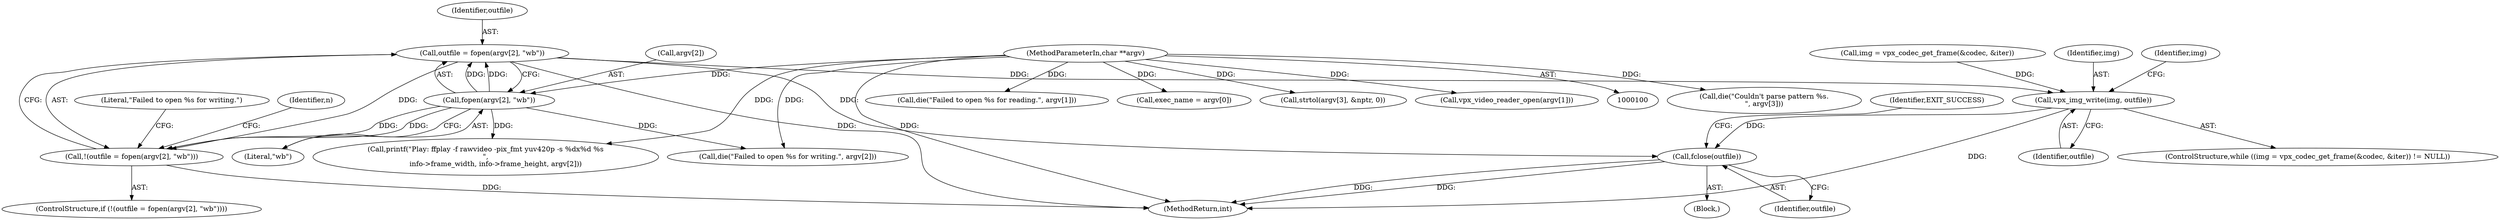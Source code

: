 digraph "0_Android_5a9753fca56f0eeb9f61e342b2fccffc364f9426_1@API" {
"1000168" [label="(Call,outfile = fopen(argv[2], \"wb\"))"];
"1000170" [label="(Call,fopen(argv[2], \"wb\"))"];
"1000102" [label="(MethodParameterIn,char **argv)"];
"1000167" [label="(Call,!(outfile = fopen(argv[2], \"wb\")))"];
"1000335" [label="(Call,vpx_img_write(img, outfile))"];
"1000369" [label="(Call,fclose(outfile))"];
"1000219" [label="(Call,die(\"Couldn't parse pattern %s.\n\", argv[3]))"];
"1000335" [label="(Call,vpx_img_write(img, outfile))"];
"1000369" [label="(Call,fclose(outfile))"];
"1000170" [label="(Call,fopen(argv[2], \"wb\"))"];
"1000175" [label="(Call,die(\"Failed to open %s for writing.\", argv[2]))"];
"1000161" [label="(Call,die(\"Failed to open %s for reading.\", argv[1]))"];
"1000336" [label="(Identifier,img)"];
"1000169" [label="(Identifier,outfile)"];
"1000325" [label="(ControlStructure,while ((img = vpx_codec_get_frame(&codec, &iter)) != NULL))"];
"1000356" [label="(Call,printf(\"Play: ffplay -f rawvideo -pix_fmt yuv420p -s %dx%d %s\n\",\n         info->frame_width, info->frame_height, argv[2]))"];
"1000328" [label="(Identifier,img)"];
"1000167" [label="(Call,!(outfile = fopen(argv[2], \"wb\")))"];
"1000103" [label="(Block,)"];
"1000171" [label="(Call,argv[2])"];
"1000102" [label="(MethodParameterIn,char **argv)"];
"1000141" [label="(Call,exec_name = argv[0])"];
"1000174" [label="(Literal,\"wb\")"];
"1000176" [label="(Literal,\"Failed to open %s for writing.\")"];
"1000168" [label="(Call,outfile = fopen(argv[2], \"wb\"))"];
"1000166" [label="(ControlStructure,if (!(outfile = fopen(argv[2], \"wb\"))))"];
"1000181" [label="(Identifier,n)"];
"1000370" [label="(Identifier,outfile)"];
"1000373" [label="(MethodReturn,int)"];
"1000337" [label="(Identifier,outfile)"];
"1000372" [label="(Identifier,EXIT_SUCCESS)"];
"1000327" [label="(Call,img = vpx_codec_get_frame(&codec, &iter))"];
"1000182" [label="(Call,strtol(argv[3], &nptr, 0))"];
"1000154" [label="(Call,vpx_video_reader_open(argv[1]))"];
"1000168" -> "1000167"  [label="AST: "];
"1000168" -> "1000170"  [label="CFG: "];
"1000169" -> "1000168"  [label="AST: "];
"1000170" -> "1000168"  [label="AST: "];
"1000167" -> "1000168"  [label="CFG: "];
"1000168" -> "1000373"  [label="DDG: "];
"1000168" -> "1000167"  [label="DDG: "];
"1000170" -> "1000168"  [label="DDG: "];
"1000170" -> "1000168"  [label="DDG: "];
"1000168" -> "1000335"  [label="DDG: "];
"1000168" -> "1000369"  [label="DDG: "];
"1000170" -> "1000174"  [label="CFG: "];
"1000171" -> "1000170"  [label="AST: "];
"1000174" -> "1000170"  [label="AST: "];
"1000170" -> "1000167"  [label="DDG: "];
"1000170" -> "1000167"  [label="DDG: "];
"1000102" -> "1000170"  [label="DDG: "];
"1000170" -> "1000175"  [label="DDG: "];
"1000170" -> "1000356"  [label="DDG: "];
"1000102" -> "1000100"  [label="AST: "];
"1000102" -> "1000373"  [label="DDG: "];
"1000102" -> "1000141"  [label="DDG: "];
"1000102" -> "1000154"  [label="DDG: "];
"1000102" -> "1000161"  [label="DDG: "];
"1000102" -> "1000175"  [label="DDG: "];
"1000102" -> "1000182"  [label="DDG: "];
"1000102" -> "1000219"  [label="DDG: "];
"1000102" -> "1000356"  [label="DDG: "];
"1000167" -> "1000166"  [label="AST: "];
"1000176" -> "1000167"  [label="CFG: "];
"1000181" -> "1000167"  [label="CFG: "];
"1000167" -> "1000373"  [label="DDG: "];
"1000335" -> "1000325"  [label="AST: "];
"1000335" -> "1000337"  [label="CFG: "];
"1000336" -> "1000335"  [label="AST: "];
"1000337" -> "1000335"  [label="AST: "];
"1000328" -> "1000335"  [label="CFG: "];
"1000335" -> "1000373"  [label="DDG: "];
"1000327" -> "1000335"  [label="DDG: "];
"1000335" -> "1000369"  [label="DDG: "];
"1000369" -> "1000103"  [label="AST: "];
"1000369" -> "1000370"  [label="CFG: "];
"1000370" -> "1000369"  [label="AST: "];
"1000372" -> "1000369"  [label="CFG: "];
"1000369" -> "1000373"  [label="DDG: "];
"1000369" -> "1000373"  [label="DDG: "];
}
